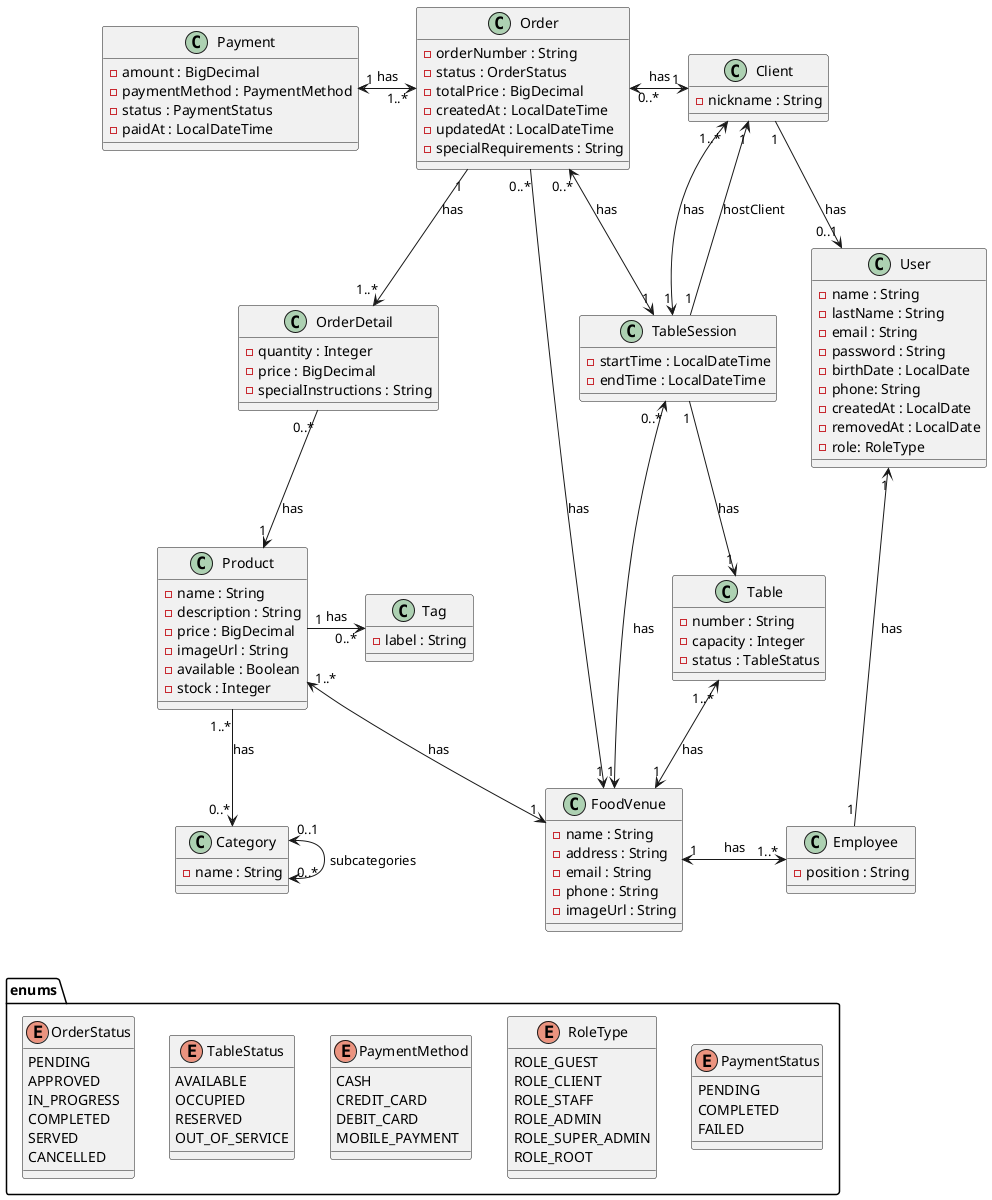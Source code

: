 @startuml


' === Main entities ===

class User {
    - name : String
    - lastName : String
    - email : String
    - password : String
    - birthDate : LocalDate
    - phone: String
    - createdAt : LocalDate
    - removedAt : LocalDate
    - role: RoleType
}

class Client {
    - nickname : String
}

class Employee {
    - position : String
}

class FoodVenue {
    - name : String
    - address : String
    - email : String
    - phone : String
    - imageUrl : String
}

class Table {
    - number : String
    - capacity : Integer
    - status : TableStatus
}

class TableSession {
    - startTime : LocalDateTime
    - endTime : LocalDateTime
}



class Product {
    - name : String
    - description : String
    - price : BigDecimal
    - imageUrl : String
    - available : Boolean
    - stock : Integer
}

class Category {
    - name : String
}

class Tag {
    - label : String
}

class Order {
    - orderNumber : String
    - status : OrderStatus
    - totalPrice : BigDecimal
    - createdAt : LocalDateTime
    - updatedAt : LocalDateTime
    - specialRequirements : String
}

class OrderDetail {
    -quantity : Integer
    -price : BigDecimal
    -specialInstructions : String
}

class Payment {
    - amount : BigDecimal
    - paymentMethod : PaymentMethod
    - status : PaymentStatus
    - paidAt : LocalDateTime
}


' === Enums ===
package enums {
    enum TableStatus {
        AVAILABLE
        OCCUPIED
        RESERVED
        OUT_OF_SERVICE
    }

    enum RoleType {
        ROLE_GUEST
        ROLE_CLIENT
        ROLE_STAFF
        ROLE_ADMIN
        ROLE_SUPER_ADMIN
        ROLE_ROOT
    }

    enum OrderStatus {
        PENDING
        APPROVED
        IN_PROGRESS
        COMPLETED
        SERVED
        CANCELLED
    }

    enum PaymentStatus {
        PENDING
        COMPLETED
        FAILED
    }

    enum PaymentMethod {
      CASH
      CREDIT_CARD
      DEBIT_CARD
      MOBILE_PAYMENT
    }
}

' === Relations ===
FoodVenue "1" <-up-> "1..*" Table : has
FoodVenue "1" <-up-> "0..*" TableSession : has
FoodVenue "1" <-left-> "1..*" Product : has
FoodVenue "1" <-left- "0..*" Order : has
FoodVenue "1" <-right-> "1..*" Employee : has
Product "1..*" -down-> "0..*" Category : has
Product "1" -right-> "0..*" Tag : has
TableSession "1" <-left-> "0..*" Order : has
TableSession "1" <-up-> "1..*" Client : has
TableSession "1" --> "1" Client : hostClient
TableSession "1" -down-> "1" Table : has
Payment "1" <-right-> "1..*" Order : has
Client "1" <-left-> "0..* " Order : has
Order "1" -down-> "1..*" OrderDetail : has
OrderDetail "0..*" -down-> "1" Product : has
Client "1" -down-> "0..1" User : has
Employee "1" -up-> "1" User : has
Category "0..1" <--> "0..*" Category : subcategories




TableStatus -right[hidden]- PaymentMethod
TableStatus -left[hidden]- OrderStatus
PaymentMethod -right[hidden]- RoleType
RoleType -right[hidden]- PaymentStatus
TableStatus -up[hidden]- Category

@enduml